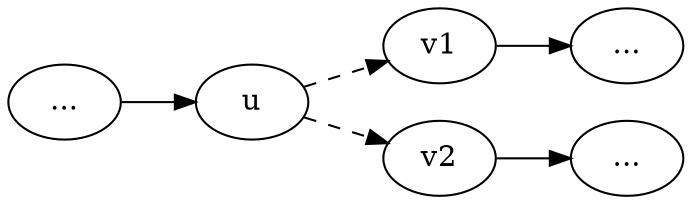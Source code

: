 digraph "ambiguousedge" {
graph [rankdir="LR"]
t [label="..."]
w1 [label="..."]
w2 [label="..."]
t -> u
u -> v1 [style="dashed"]
v1 -> w1
u -> v2 [style="dashed"]
v2 -> w2
}
